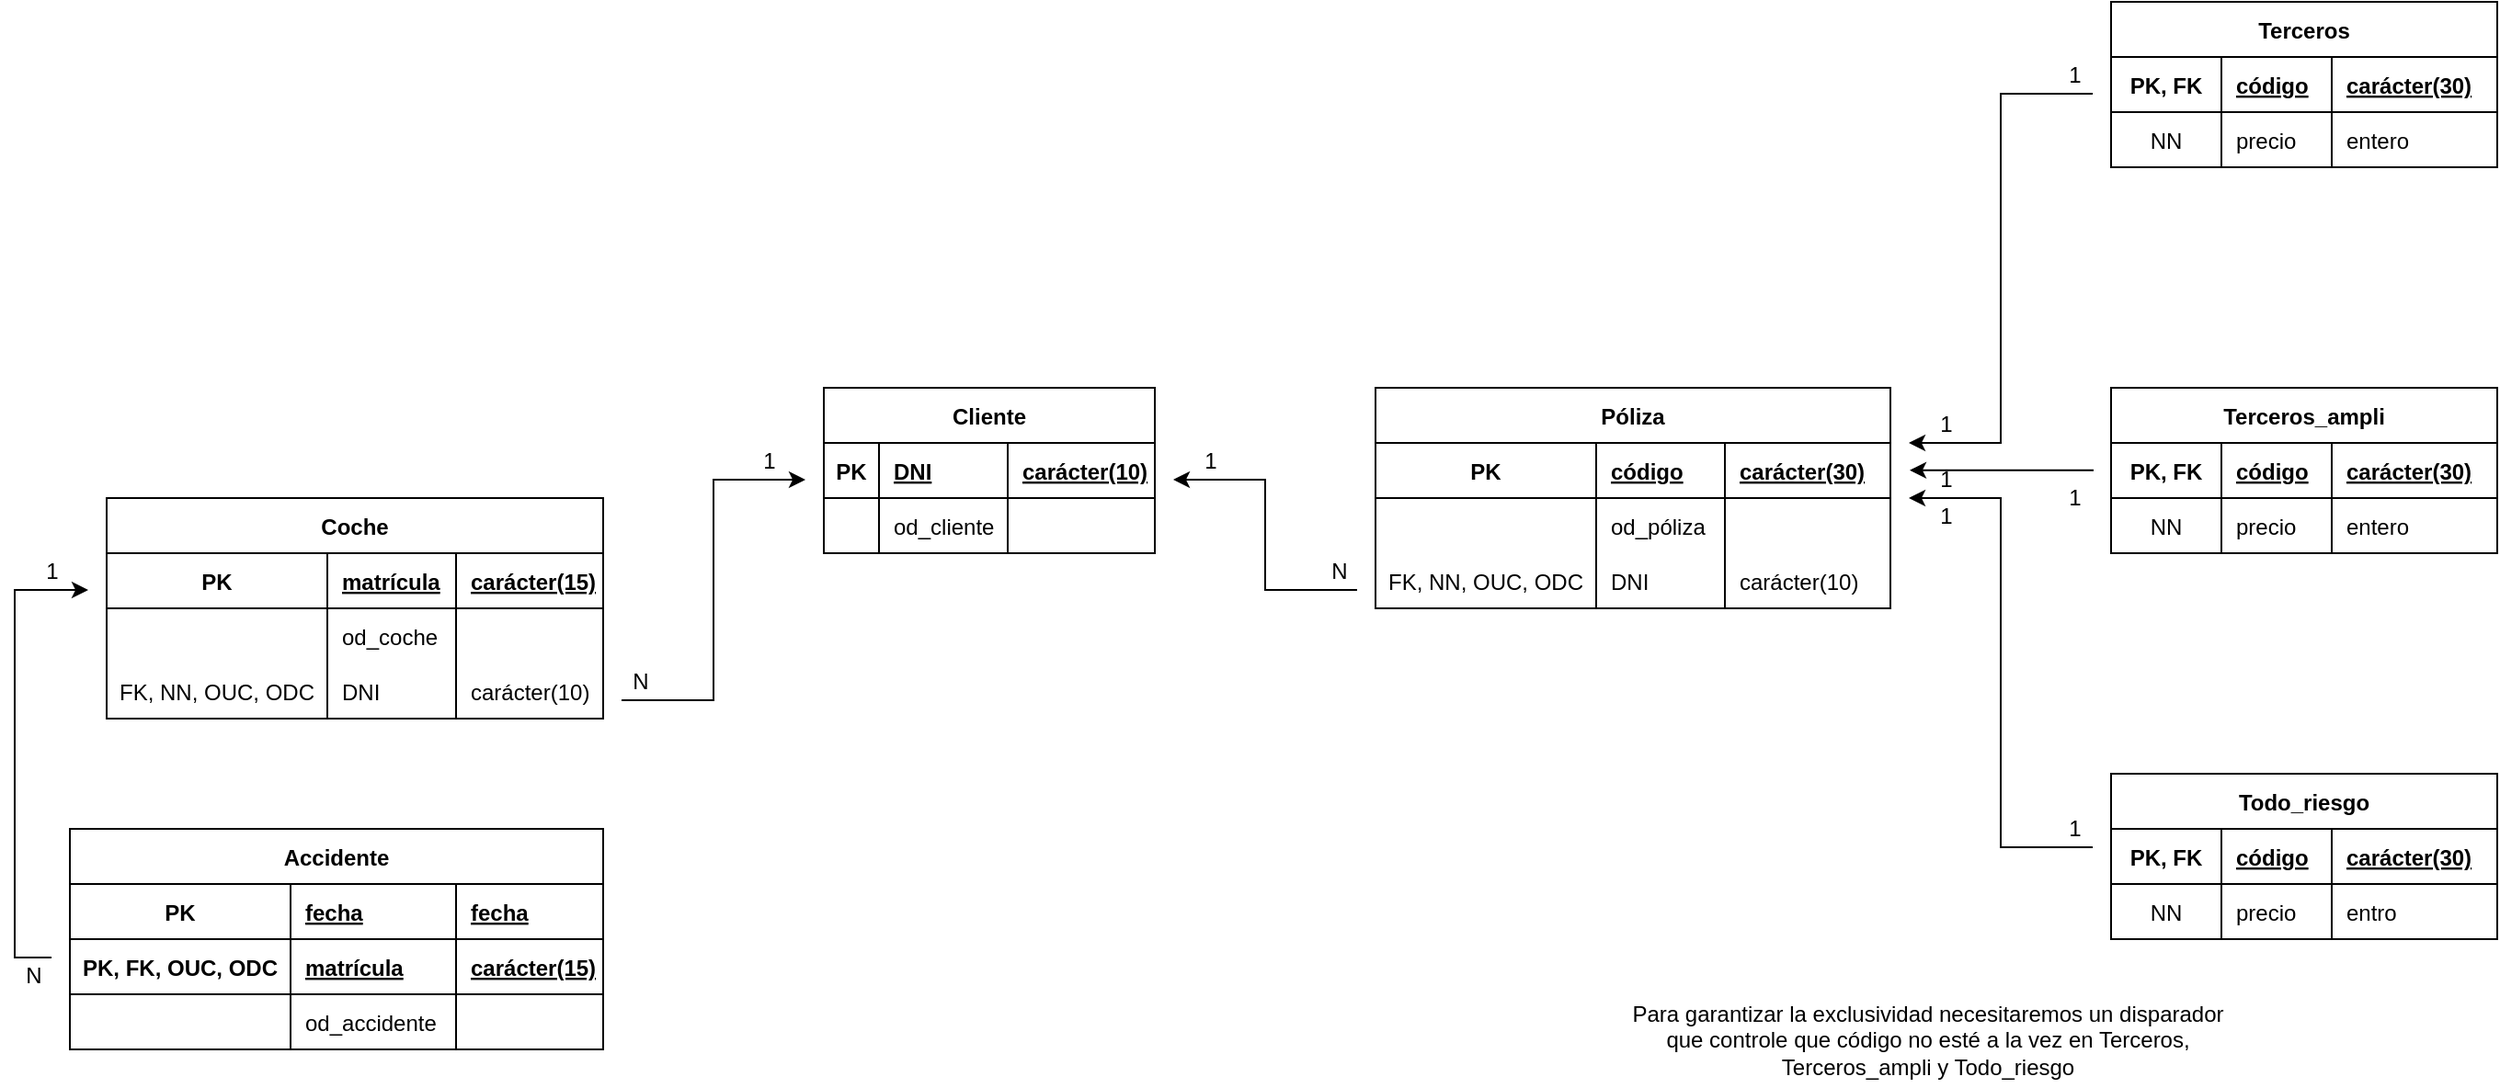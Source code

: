<mxfile version="15.6.8" type="google"><diagram id="1UytL_ut-UV7GzcaExGK" name="Page-1"><mxGraphModel dx="1137" dy="1872" grid="1" gridSize="10" guides="1" tooltips="1" connect="1" arrows="1" fold="1" page="1" pageScale="1" pageWidth="827" pageHeight="1169" math="0" shadow="0"><root><mxCell id="0"/><mxCell id="1" parent="0"/><mxCell id="tsmmuMYB4qkw872CoeWp-18" value="Accidente" style="shape=table;startSize=30;container=1;collapsible=1;childLayout=tableLayout;fixedRows=1;rowLines=0;fontStyle=1;align=center;resizeLast=1;" parent="1" vertex="1"><mxGeometry x="190" y="320" width="290" height="120" as="geometry"/></mxCell><mxCell id="tsmmuMYB4qkw872CoeWp-19" value="" style="shape=partialRectangle;collapsible=0;dropTarget=0;pointerEvents=0;fillColor=none;top=0;left=0;bottom=1;right=0;points=[[0,0.5],[1,0.5]];portConstraint=eastwest;" parent="tsmmuMYB4qkw872CoeWp-18" vertex="1"><mxGeometry y="30" width="290" height="30" as="geometry"/></mxCell><mxCell id="tsmmuMYB4qkw872CoeWp-20" value="PK" style="shape=partialRectangle;connectable=0;fillColor=none;top=0;left=0;bottom=0;right=0;fontStyle=1;overflow=hidden;" parent="tsmmuMYB4qkw872CoeWp-19" vertex="1"><mxGeometry width="120" height="30" as="geometry"><mxRectangle width="120" height="30" as="alternateBounds"/></mxGeometry></mxCell><mxCell id="tsmmuMYB4qkw872CoeWp-21" value="fecha" style="shape=partialRectangle;connectable=0;fillColor=none;top=0;left=0;bottom=0;right=0;align=left;spacingLeft=6;fontStyle=5;overflow=hidden;" parent="tsmmuMYB4qkw872CoeWp-19" vertex="1"><mxGeometry x="120" width="90" height="30" as="geometry"><mxRectangle width="90" height="30" as="alternateBounds"/></mxGeometry></mxCell><mxCell id="tsmmuMYB4qkw872CoeWp-31" value="fecha" style="shape=partialRectangle;connectable=0;fillColor=none;top=0;left=0;bottom=0;right=0;align=left;spacingLeft=6;fontStyle=5;overflow=hidden;" parent="tsmmuMYB4qkw872CoeWp-19" vertex="1"><mxGeometry x="210" width="80" height="30" as="geometry"><mxRectangle width="80" height="30" as="alternateBounds"/></mxGeometry></mxCell><mxCell id="tsmmuMYB4qkw872CoeWp-52" value="" style="shape=partialRectangle;collapsible=0;dropTarget=0;pointerEvents=0;fillColor=none;top=0;left=0;bottom=1;right=0;points=[[0,0.5],[1,0.5]];portConstraint=eastwest;" parent="tsmmuMYB4qkw872CoeWp-18" vertex="1"><mxGeometry y="60" width="290" height="30" as="geometry"/></mxCell><mxCell id="tsmmuMYB4qkw872CoeWp-53" value="PK, FK, OUC, ODC" style="shape=partialRectangle;connectable=0;fillColor=none;top=0;left=0;bottom=0;right=0;fontStyle=1;overflow=hidden;" parent="tsmmuMYB4qkw872CoeWp-52" vertex="1"><mxGeometry width="120" height="30" as="geometry"><mxRectangle width="120" height="30" as="alternateBounds"/></mxGeometry></mxCell><mxCell id="tsmmuMYB4qkw872CoeWp-54" value="matrícula" style="shape=partialRectangle;connectable=0;fillColor=none;top=0;left=0;bottom=0;right=0;align=left;spacingLeft=6;fontStyle=5;overflow=hidden;" parent="tsmmuMYB4qkw872CoeWp-52" vertex="1"><mxGeometry x="120" width="90" height="30" as="geometry"><mxRectangle width="90" height="30" as="alternateBounds"/></mxGeometry></mxCell><mxCell id="tsmmuMYB4qkw872CoeWp-55" value="carácter(15)" style="shape=partialRectangle;connectable=0;fillColor=none;top=0;left=0;bottom=0;right=0;align=left;spacingLeft=6;fontStyle=5;overflow=hidden;" parent="tsmmuMYB4qkw872CoeWp-52" vertex="1"><mxGeometry x="210" width="80" height="30" as="geometry"><mxRectangle width="80" height="30" as="alternateBounds"/></mxGeometry></mxCell><mxCell id="tsmmuMYB4qkw872CoeWp-22" value="" style="shape=partialRectangle;collapsible=0;dropTarget=0;pointerEvents=0;fillColor=none;top=0;left=0;bottom=0;right=0;points=[[0,0.5],[1,0.5]];portConstraint=eastwest;" parent="tsmmuMYB4qkw872CoeWp-18" vertex="1"><mxGeometry y="90" width="290" height="30" as="geometry"/></mxCell><mxCell id="tsmmuMYB4qkw872CoeWp-23" value="" style="shape=partialRectangle;connectable=0;fillColor=none;top=0;left=0;bottom=0;right=0;editable=1;overflow=hidden;" parent="tsmmuMYB4qkw872CoeWp-22" vertex="1"><mxGeometry width="120" height="30" as="geometry"><mxRectangle width="120" height="30" as="alternateBounds"/></mxGeometry></mxCell><mxCell id="tsmmuMYB4qkw872CoeWp-24" value="od_accidente" style="shape=partialRectangle;connectable=0;fillColor=none;top=0;left=0;bottom=0;right=0;align=left;spacingLeft=6;overflow=hidden;" parent="tsmmuMYB4qkw872CoeWp-22" vertex="1"><mxGeometry x="120" width="90" height="30" as="geometry"><mxRectangle width="90" height="30" as="alternateBounds"/></mxGeometry></mxCell><mxCell id="tsmmuMYB4qkw872CoeWp-32" style="shape=partialRectangle;connectable=0;fillColor=none;top=0;left=0;bottom=0;right=0;align=left;spacingLeft=6;overflow=hidden;" parent="tsmmuMYB4qkw872CoeWp-22" vertex="1"><mxGeometry x="210" width="80" height="30" as="geometry"><mxRectangle width="80" height="30" as="alternateBounds"/></mxGeometry></mxCell><mxCell id="tsmmuMYB4qkw872CoeWp-35" value="Coche" style="shape=table;startSize=30;container=1;collapsible=1;childLayout=tableLayout;fixedRows=1;rowLines=0;fontStyle=1;align=center;resizeLast=1;" parent="1" vertex="1"><mxGeometry x="210" y="140" width="270" height="120" as="geometry"/></mxCell><mxCell id="tsmmuMYB4qkw872CoeWp-36" value="" style="shape=partialRectangle;collapsible=0;dropTarget=0;pointerEvents=0;fillColor=none;top=0;left=0;bottom=1;right=0;points=[[0,0.5],[1,0.5]];portConstraint=eastwest;" parent="tsmmuMYB4qkw872CoeWp-35" vertex="1"><mxGeometry y="30" width="270" height="30" as="geometry"/></mxCell><mxCell id="tsmmuMYB4qkw872CoeWp-37" value="PK" style="shape=partialRectangle;connectable=0;fillColor=none;top=0;left=0;bottom=0;right=0;fontStyle=1;overflow=hidden;" parent="tsmmuMYB4qkw872CoeWp-36" vertex="1"><mxGeometry width="120" height="30" as="geometry"><mxRectangle width="120" height="30" as="alternateBounds"/></mxGeometry></mxCell><mxCell id="tsmmuMYB4qkw872CoeWp-38" value="matrícula" style="shape=partialRectangle;connectable=0;fillColor=none;top=0;left=0;bottom=0;right=0;align=left;spacingLeft=6;fontStyle=5;overflow=hidden;" parent="tsmmuMYB4qkw872CoeWp-36" vertex="1"><mxGeometry x="120" width="70" height="30" as="geometry"><mxRectangle width="70" height="30" as="alternateBounds"/></mxGeometry></mxCell><mxCell id="tsmmuMYB4qkw872CoeWp-39" value="carácter(15)" style="shape=partialRectangle;connectable=0;fillColor=none;top=0;left=0;bottom=0;right=0;align=left;spacingLeft=6;fontStyle=5;overflow=hidden;" parent="tsmmuMYB4qkw872CoeWp-36" vertex="1"><mxGeometry x="190" width="80" height="30" as="geometry"><mxRectangle width="80" height="30" as="alternateBounds"/></mxGeometry></mxCell><mxCell id="tsmmuMYB4qkw872CoeWp-40" value="" style="shape=partialRectangle;collapsible=0;dropTarget=0;pointerEvents=0;fillColor=none;top=0;left=0;bottom=0;right=0;points=[[0,0.5],[1,0.5]];portConstraint=eastwest;" parent="tsmmuMYB4qkw872CoeWp-35" vertex="1"><mxGeometry y="60" width="270" height="30" as="geometry"/></mxCell><mxCell id="tsmmuMYB4qkw872CoeWp-41" value="" style="shape=partialRectangle;connectable=0;fillColor=none;top=0;left=0;bottom=0;right=0;editable=1;overflow=hidden;" parent="tsmmuMYB4qkw872CoeWp-40" vertex="1"><mxGeometry width="120" height="30" as="geometry"><mxRectangle width="120" height="30" as="alternateBounds"/></mxGeometry></mxCell><mxCell id="tsmmuMYB4qkw872CoeWp-42" value="od_coche" style="shape=partialRectangle;connectable=0;fillColor=none;top=0;left=0;bottom=0;right=0;align=left;spacingLeft=6;overflow=hidden;" parent="tsmmuMYB4qkw872CoeWp-40" vertex="1"><mxGeometry x="120" width="70" height="30" as="geometry"><mxRectangle width="70" height="30" as="alternateBounds"/></mxGeometry></mxCell><mxCell id="tsmmuMYB4qkw872CoeWp-43" style="shape=partialRectangle;connectable=0;fillColor=none;top=0;left=0;bottom=0;right=0;align=left;spacingLeft=6;overflow=hidden;" parent="tsmmuMYB4qkw872CoeWp-40" vertex="1"><mxGeometry x="190" width="80" height="30" as="geometry"><mxRectangle width="80" height="30" as="alternateBounds"/></mxGeometry></mxCell><mxCell id="tsmmuMYB4qkw872CoeWp-106" value="" style="shape=partialRectangle;collapsible=0;dropTarget=0;pointerEvents=0;fillColor=none;top=0;left=0;bottom=0;right=0;points=[[0,0.5],[1,0.5]];portConstraint=eastwest;" parent="tsmmuMYB4qkw872CoeWp-35" vertex="1"><mxGeometry y="90" width="270" height="30" as="geometry"/></mxCell><mxCell id="tsmmuMYB4qkw872CoeWp-107" value="FK, NN, OUC, ODC" style="shape=partialRectangle;connectable=0;fillColor=none;top=0;left=0;bottom=0;right=0;fontStyle=0;overflow=hidden;" parent="tsmmuMYB4qkw872CoeWp-106" vertex="1"><mxGeometry width="120" height="30" as="geometry"><mxRectangle width="120" height="30" as="alternateBounds"/></mxGeometry></mxCell><mxCell id="tsmmuMYB4qkw872CoeWp-108" value="DNI" style="shape=partialRectangle;connectable=0;fillColor=none;top=0;left=0;bottom=0;right=0;align=left;spacingLeft=6;fontStyle=0;overflow=hidden;" parent="tsmmuMYB4qkw872CoeWp-106" vertex="1"><mxGeometry x="120" width="70" height="30" as="geometry"><mxRectangle width="70" height="30" as="alternateBounds"/></mxGeometry></mxCell><mxCell id="tsmmuMYB4qkw872CoeWp-109" value="carácter(10)" style="shape=partialRectangle;connectable=0;fillColor=none;top=0;left=0;bottom=0;right=0;align=left;spacingLeft=6;fontStyle=0;overflow=hidden;" parent="tsmmuMYB4qkw872CoeWp-106" vertex="1"><mxGeometry x="190" width="80" height="30" as="geometry"><mxRectangle width="80" height="30" as="alternateBounds"/></mxGeometry></mxCell><mxCell id="tsmmuMYB4qkw872CoeWp-58" value="Cliente" style="shape=table;startSize=30;container=1;collapsible=1;childLayout=tableLayout;fixedRows=1;rowLines=0;fontStyle=1;align=center;resizeLast=1;" parent="1" vertex="1"><mxGeometry x="600" y="80" width="180" height="90" as="geometry"/></mxCell><mxCell id="tsmmuMYB4qkw872CoeWp-59" value="" style="shape=partialRectangle;collapsible=0;dropTarget=0;pointerEvents=0;fillColor=none;top=0;left=0;bottom=1;right=0;points=[[0,0.5],[1,0.5]];portConstraint=eastwest;" parent="tsmmuMYB4qkw872CoeWp-58" vertex="1"><mxGeometry y="30" width="180" height="30" as="geometry"/></mxCell><mxCell id="tsmmuMYB4qkw872CoeWp-60" value="PK" style="shape=partialRectangle;connectable=0;fillColor=none;top=0;left=0;bottom=0;right=0;fontStyle=1;overflow=hidden;" parent="tsmmuMYB4qkw872CoeWp-59" vertex="1"><mxGeometry width="30" height="30" as="geometry"><mxRectangle width="30" height="30" as="alternateBounds"/></mxGeometry></mxCell><mxCell id="tsmmuMYB4qkw872CoeWp-61" value="DNI" style="shape=partialRectangle;connectable=0;fillColor=none;top=0;left=0;bottom=0;right=0;align=left;spacingLeft=6;fontStyle=5;overflow=hidden;" parent="tsmmuMYB4qkw872CoeWp-59" vertex="1"><mxGeometry x="30" width="70" height="30" as="geometry"><mxRectangle width="70" height="30" as="alternateBounds"/></mxGeometry></mxCell><mxCell id="tsmmuMYB4qkw872CoeWp-62" value="carácter(10)" style="shape=partialRectangle;connectable=0;fillColor=none;top=0;left=0;bottom=0;right=0;align=left;spacingLeft=6;fontStyle=5;overflow=hidden;" parent="tsmmuMYB4qkw872CoeWp-59" vertex="1"><mxGeometry x="100" width="80" height="30" as="geometry"><mxRectangle width="80" height="30" as="alternateBounds"/></mxGeometry></mxCell><mxCell id="tsmmuMYB4qkw872CoeWp-63" value="" style="shape=partialRectangle;collapsible=0;dropTarget=0;pointerEvents=0;fillColor=none;top=0;left=0;bottom=0;right=0;points=[[0,0.5],[1,0.5]];portConstraint=eastwest;" parent="tsmmuMYB4qkw872CoeWp-58" vertex="1"><mxGeometry y="60" width="180" height="30" as="geometry"/></mxCell><mxCell id="tsmmuMYB4qkw872CoeWp-64" value="" style="shape=partialRectangle;connectable=0;fillColor=none;top=0;left=0;bottom=0;right=0;editable=1;overflow=hidden;" parent="tsmmuMYB4qkw872CoeWp-63" vertex="1"><mxGeometry width="30" height="30" as="geometry"><mxRectangle width="30" height="30" as="alternateBounds"/></mxGeometry></mxCell><mxCell id="tsmmuMYB4qkw872CoeWp-65" value="od_cliente" style="shape=partialRectangle;connectable=0;fillColor=none;top=0;left=0;bottom=0;right=0;align=left;spacingLeft=6;overflow=hidden;" parent="tsmmuMYB4qkw872CoeWp-63" vertex="1"><mxGeometry x="30" width="70" height="30" as="geometry"><mxRectangle width="70" height="30" as="alternateBounds"/></mxGeometry></mxCell><mxCell id="tsmmuMYB4qkw872CoeWp-66" style="shape=partialRectangle;connectable=0;fillColor=none;top=0;left=0;bottom=0;right=0;align=left;spacingLeft=6;overflow=hidden;" parent="tsmmuMYB4qkw872CoeWp-63" vertex="1"><mxGeometry x="100" width="80" height="30" as="geometry"><mxRectangle width="80" height="30" as="alternateBounds"/></mxGeometry></mxCell><mxCell id="tsmmuMYB4qkw872CoeWp-79" value="Póliza" style="shape=table;startSize=30;container=1;collapsible=1;childLayout=tableLayout;fixedRows=1;rowLines=0;fontStyle=1;align=center;resizeLast=1;" parent="1" vertex="1"><mxGeometry x="900" y="80" width="280" height="120" as="geometry"/></mxCell><mxCell id="tsmmuMYB4qkw872CoeWp-80" value="" style="shape=partialRectangle;collapsible=0;dropTarget=0;pointerEvents=0;fillColor=none;top=0;left=0;bottom=1;right=0;points=[[0,0.5],[1,0.5]];portConstraint=eastwest;" parent="tsmmuMYB4qkw872CoeWp-79" vertex="1"><mxGeometry y="30" width="280" height="30" as="geometry"/></mxCell><mxCell id="tsmmuMYB4qkw872CoeWp-81" value="PK" style="shape=partialRectangle;connectable=0;fillColor=none;top=0;left=0;bottom=0;right=0;fontStyle=1;overflow=hidden;" parent="tsmmuMYB4qkw872CoeWp-80" vertex="1"><mxGeometry width="120" height="30" as="geometry"><mxRectangle width="120" height="30" as="alternateBounds"/></mxGeometry></mxCell><mxCell id="tsmmuMYB4qkw872CoeWp-82" value="código" style="shape=partialRectangle;connectable=0;fillColor=none;top=0;left=0;bottom=0;right=0;align=left;spacingLeft=6;fontStyle=5;overflow=hidden;" parent="tsmmuMYB4qkw872CoeWp-80" vertex="1"><mxGeometry x="120" width="70" height="30" as="geometry"><mxRectangle width="70" height="30" as="alternateBounds"/></mxGeometry></mxCell><mxCell id="tsmmuMYB4qkw872CoeWp-83" value="carácter(30)" style="shape=partialRectangle;connectable=0;fillColor=none;top=0;left=0;bottom=0;right=0;align=left;spacingLeft=6;fontStyle=5;overflow=hidden;" parent="tsmmuMYB4qkw872CoeWp-80" vertex="1"><mxGeometry x="190" width="90" height="30" as="geometry"><mxRectangle width="90" height="30" as="alternateBounds"/></mxGeometry></mxCell><mxCell id="tsmmuMYB4qkw872CoeWp-84" value="" style="shape=partialRectangle;collapsible=0;dropTarget=0;pointerEvents=0;fillColor=none;top=0;left=0;bottom=0;right=0;points=[[0,0.5],[1,0.5]];portConstraint=eastwest;" parent="tsmmuMYB4qkw872CoeWp-79" vertex="1"><mxGeometry y="60" width="280" height="30" as="geometry"/></mxCell><mxCell id="tsmmuMYB4qkw872CoeWp-85" value="" style="shape=partialRectangle;connectable=0;fillColor=none;top=0;left=0;bottom=0;right=0;editable=1;overflow=hidden;" parent="tsmmuMYB4qkw872CoeWp-84" vertex="1"><mxGeometry width="120" height="30" as="geometry"><mxRectangle width="120" height="30" as="alternateBounds"/></mxGeometry></mxCell><mxCell id="tsmmuMYB4qkw872CoeWp-86" value="od_póliza" style="shape=partialRectangle;connectable=0;fillColor=none;top=0;left=0;bottom=0;right=0;align=left;spacingLeft=6;overflow=hidden;" parent="tsmmuMYB4qkw872CoeWp-84" vertex="1"><mxGeometry x="120" width="70" height="30" as="geometry"><mxRectangle width="70" height="30" as="alternateBounds"/></mxGeometry></mxCell><mxCell id="tsmmuMYB4qkw872CoeWp-87" style="shape=partialRectangle;connectable=0;fillColor=none;top=0;left=0;bottom=0;right=0;align=left;spacingLeft=6;overflow=hidden;" parent="tsmmuMYB4qkw872CoeWp-84" vertex="1"><mxGeometry x="190" width="90" height="30" as="geometry"><mxRectangle width="90" height="30" as="alternateBounds"/></mxGeometry></mxCell><mxCell id="tsmmuMYB4qkw872CoeWp-88" value="" style="shape=partialRectangle;collapsible=0;dropTarget=0;pointerEvents=0;fillColor=none;top=0;left=0;bottom=0;right=0;points=[[0,0.5],[1,0.5]];portConstraint=eastwest;" parent="tsmmuMYB4qkw872CoeWp-79" vertex="1"><mxGeometry y="90" width="280" height="30" as="geometry"/></mxCell><mxCell id="tsmmuMYB4qkw872CoeWp-89" value="FK, NN, OUC, ODC" style="shape=partialRectangle;connectable=0;fillColor=none;top=0;left=0;bottom=0;right=0;editable=1;overflow=hidden;" parent="tsmmuMYB4qkw872CoeWp-88" vertex="1"><mxGeometry width="120" height="30" as="geometry"><mxRectangle width="120" height="30" as="alternateBounds"/></mxGeometry></mxCell><mxCell id="tsmmuMYB4qkw872CoeWp-90" value="DNI" style="shape=partialRectangle;connectable=0;fillColor=none;top=0;left=0;bottom=0;right=0;align=left;spacingLeft=6;overflow=hidden;" parent="tsmmuMYB4qkw872CoeWp-88" vertex="1"><mxGeometry x="120" width="70" height="30" as="geometry"><mxRectangle width="70" height="30" as="alternateBounds"/></mxGeometry></mxCell><mxCell id="tsmmuMYB4qkw872CoeWp-91" value="carácter(10)" style="shape=partialRectangle;connectable=0;fillColor=none;top=0;left=0;bottom=0;right=0;align=left;spacingLeft=6;overflow=hidden;" parent="tsmmuMYB4qkw872CoeWp-88" vertex="1"><mxGeometry x="190" width="90" height="30" as="geometry"><mxRectangle width="90" height="30" as="alternateBounds"/></mxGeometry></mxCell><mxCell id="tsmmuMYB4qkw872CoeWp-96" value="" style="endArrow=classic;html=1;rounded=0;" parent="1" edge="1"><mxGeometry width="50" height="50" relative="1" as="geometry"><mxPoint x="180" y="390" as="sourcePoint"/><mxPoint x="200" y="190" as="targetPoint"/><Array as="points"><mxPoint x="160" y="390"/><mxPoint x="160" y="190"/></Array></mxGeometry></mxCell><mxCell id="tsmmuMYB4qkw872CoeWp-97" value="N" style="text;html=1;align=center;verticalAlign=middle;resizable=0;points=[];autosize=1;strokeColor=none;fillColor=none;" parent="1" vertex="1"><mxGeometry x="160" y="390" width="20" height="20" as="geometry"/></mxCell><mxCell id="tsmmuMYB4qkw872CoeWp-98" value="1" style="text;html=1;align=center;verticalAlign=middle;resizable=0;points=[];autosize=1;strokeColor=none;fillColor=none;" parent="1" vertex="1"><mxGeometry x="170" y="170" width="20" height="20" as="geometry"/></mxCell><mxCell id="tsmmuMYB4qkw872CoeWp-99" value="" style="endArrow=classic;html=1;rounded=0;" parent="1" edge="1"><mxGeometry width="50" height="50" relative="1" as="geometry"><mxPoint x="490" y="250" as="sourcePoint"/><mxPoint x="590" y="130" as="targetPoint"/><Array as="points"><mxPoint x="540" y="250"/><mxPoint x="540" y="130"/></Array></mxGeometry></mxCell><mxCell id="tsmmuMYB4qkw872CoeWp-100" value="N" style="text;html=1;align=center;verticalAlign=middle;resizable=0;points=[];autosize=1;strokeColor=none;fillColor=none;" parent="1" vertex="1"><mxGeometry x="490" y="230" width="20" height="20" as="geometry"/></mxCell><mxCell id="tsmmuMYB4qkw872CoeWp-101" value="1" style="text;html=1;align=center;verticalAlign=middle;resizable=0;points=[];autosize=1;strokeColor=none;fillColor=none;" parent="1" vertex="1"><mxGeometry x="560" y="110" width="20" height="20" as="geometry"/></mxCell><mxCell id="tsmmuMYB4qkw872CoeWp-110" value="" style="endArrow=classic;html=1;rounded=0;" parent="1" edge="1"><mxGeometry width="50" height="50" relative="1" as="geometry"><mxPoint x="890" y="190" as="sourcePoint"/><mxPoint x="790" y="130" as="targetPoint"/><Array as="points"><mxPoint x="840" y="190"/><mxPoint x="840" y="130"/></Array></mxGeometry></mxCell><mxCell id="tsmmuMYB4qkw872CoeWp-111" value="N" style="text;html=1;align=center;verticalAlign=middle;resizable=0;points=[];autosize=1;strokeColor=none;fillColor=none;" parent="1" vertex="1"><mxGeometry x="870" y="170" width="20" height="20" as="geometry"/></mxCell><mxCell id="tsmmuMYB4qkw872CoeWp-112" value="1" style="text;html=1;align=center;verticalAlign=middle;resizable=0;points=[];autosize=1;strokeColor=none;fillColor=none;" parent="1" vertex="1"><mxGeometry x="800" y="110" width="20" height="20" as="geometry"/></mxCell><mxCell id="tsmmuMYB4qkw872CoeWp-113" value="Terceros" style="shape=table;startSize=30;container=1;collapsible=1;childLayout=tableLayout;fixedRows=1;rowLines=0;fontStyle=1;align=center;resizeLast=1;" parent="1" vertex="1"><mxGeometry x="1300" y="-130" width="210" height="90" as="geometry"/></mxCell><mxCell id="tsmmuMYB4qkw872CoeWp-114" value="" style="shape=partialRectangle;collapsible=0;dropTarget=0;pointerEvents=0;fillColor=none;top=0;left=0;bottom=1;right=0;points=[[0,0.5],[1,0.5]];portConstraint=eastwest;" parent="tsmmuMYB4qkw872CoeWp-113" vertex="1"><mxGeometry y="30" width="210" height="30" as="geometry"/></mxCell><mxCell id="tsmmuMYB4qkw872CoeWp-115" value="PK, FK" style="shape=partialRectangle;connectable=0;fillColor=none;top=0;left=0;bottom=0;right=0;fontStyle=1;overflow=hidden;" parent="tsmmuMYB4qkw872CoeWp-114" vertex="1"><mxGeometry width="60" height="30" as="geometry"><mxRectangle width="60" height="30" as="alternateBounds"/></mxGeometry></mxCell><mxCell id="tsmmuMYB4qkw872CoeWp-116" value="código" style="shape=partialRectangle;connectable=0;fillColor=none;top=0;left=0;bottom=0;right=0;align=left;spacingLeft=6;fontStyle=5;overflow=hidden;" parent="tsmmuMYB4qkw872CoeWp-114" vertex="1"><mxGeometry x="60" width="60" height="30" as="geometry"><mxRectangle width="60" height="30" as="alternateBounds"/></mxGeometry></mxCell><mxCell id="tsmmuMYB4qkw872CoeWp-126" value="carácter(30)" style="shape=partialRectangle;connectable=0;fillColor=none;top=0;left=0;bottom=0;right=0;align=left;spacingLeft=6;fontStyle=5;overflow=hidden;" parent="tsmmuMYB4qkw872CoeWp-114" vertex="1"><mxGeometry x="120" width="90" height="30" as="geometry"><mxRectangle width="90" height="30" as="alternateBounds"/></mxGeometry></mxCell><mxCell id="tsmmuMYB4qkw872CoeWp-117" value="" style="shape=partialRectangle;collapsible=0;dropTarget=0;pointerEvents=0;fillColor=none;top=0;left=0;bottom=0;right=0;points=[[0,0.5],[1,0.5]];portConstraint=eastwest;" parent="tsmmuMYB4qkw872CoeWp-113" vertex="1"><mxGeometry y="60" width="210" height="30" as="geometry"/></mxCell><mxCell id="tsmmuMYB4qkw872CoeWp-118" value="NN" style="shape=partialRectangle;connectable=0;fillColor=none;top=0;left=0;bottom=0;right=0;editable=1;overflow=hidden;" parent="tsmmuMYB4qkw872CoeWp-117" vertex="1"><mxGeometry width="60" height="30" as="geometry"><mxRectangle width="60" height="30" as="alternateBounds"/></mxGeometry></mxCell><mxCell id="tsmmuMYB4qkw872CoeWp-119" value="precio" style="shape=partialRectangle;connectable=0;fillColor=none;top=0;left=0;bottom=0;right=0;align=left;spacingLeft=6;overflow=hidden;" parent="tsmmuMYB4qkw872CoeWp-117" vertex="1"><mxGeometry x="60" width="60" height="30" as="geometry"><mxRectangle width="60" height="30" as="alternateBounds"/></mxGeometry></mxCell><mxCell id="tsmmuMYB4qkw872CoeWp-127" value="entero" style="shape=partialRectangle;connectable=0;fillColor=none;top=0;left=0;bottom=0;right=0;align=left;spacingLeft=6;overflow=hidden;" parent="tsmmuMYB4qkw872CoeWp-117" vertex="1"><mxGeometry x="120" width="90" height="30" as="geometry"><mxRectangle width="90" height="30" as="alternateBounds"/></mxGeometry></mxCell><mxCell id="tsmmuMYB4qkw872CoeWp-130" value="Terceros_ampli" style="shape=table;startSize=30;container=1;collapsible=1;childLayout=tableLayout;fixedRows=1;rowLines=0;fontStyle=1;align=center;resizeLast=1;" parent="1" vertex="1"><mxGeometry x="1300" y="80" width="210" height="90" as="geometry"/></mxCell><mxCell id="tsmmuMYB4qkw872CoeWp-131" value="" style="shape=partialRectangle;collapsible=0;dropTarget=0;pointerEvents=0;fillColor=none;top=0;left=0;bottom=1;right=0;points=[[0,0.5],[1,0.5]];portConstraint=eastwest;" parent="tsmmuMYB4qkw872CoeWp-130" vertex="1"><mxGeometry y="30" width="210" height="30" as="geometry"/></mxCell><mxCell id="tsmmuMYB4qkw872CoeWp-132" value="PK, FK" style="shape=partialRectangle;connectable=0;fillColor=none;top=0;left=0;bottom=0;right=0;fontStyle=1;overflow=hidden;" parent="tsmmuMYB4qkw872CoeWp-131" vertex="1"><mxGeometry width="60" height="30" as="geometry"><mxRectangle width="60" height="30" as="alternateBounds"/></mxGeometry></mxCell><mxCell id="tsmmuMYB4qkw872CoeWp-133" value="código" style="shape=partialRectangle;connectable=0;fillColor=none;top=0;left=0;bottom=0;right=0;align=left;spacingLeft=6;fontStyle=5;overflow=hidden;" parent="tsmmuMYB4qkw872CoeWp-131" vertex="1"><mxGeometry x="60" width="60" height="30" as="geometry"><mxRectangle width="60" height="30" as="alternateBounds"/></mxGeometry></mxCell><mxCell id="tsmmuMYB4qkw872CoeWp-134" value="carácter(30)" style="shape=partialRectangle;connectable=0;fillColor=none;top=0;left=0;bottom=0;right=0;align=left;spacingLeft=6;fontStyle=5;overflow=hidden;" parent="tsmmuMYB4qkw872CoeWp-131" vertex="1"><mxGeometry x="120" width="90" height="30" as="geometry"><mxRectangle width="90" height="30" as="alternateBounds"/></mxGeometry></mxCell><mxCell id="tsmmuMYB4qkw872CoeWp-135" value="" style="shape=partialRectangle;collapsible=0;dropTarget=0;pointerEvents=0;fillColor=none;top=0;left=0;bottom=0;right=0;points=[[0,0.5],[1,0.5]];portConstraint=eastwest;" parent="tsmmuMYB4qkw872CoeWp-130" vertex="1"><mxGeometry y="60" width="210" height="30" as="geometry"/></mxCell><mxCell id="tsmmuMYB4qkw872CoeWp-136" value="NN" style="shape=partialRectangle;connectable=0;fillColor=none;top=0;left=0;bottom=0;right=0;editable=1;overflow=hidden;" parent="tsmmuMYB4qkw872CoeWp-135" vertex="1"><mxGeometry width="60" height="30" as="geometry"><mxRectangle width="60" height="30" as="alternateBounds"/></mxGeometry></mxCell><mxCell id="tsmmuMYB4qkw872CoeWp-137" value="precio" style="shape=partialRectangle;connectable=0;fillColor=none;top=0;left=0;bottom=0;right=0;align=left;spacingLeft=6;overflow=hidden;" parent="tsmmuMYB4qkw872CoeWp-135" vertex="1"><mxGeometry x="60" width="60" height="30" as="geometry"><mxRectangle width="60" height="30" as="alternateBounds"/></mxGeometry></mxCell><mxCell id="tsmmuMYB4qkw872CoeWp-138" value="entero" style="shape=partialRectangle;connectable=0;fillColor=none;top=0;left=0;bottom=0;right=0;align=left;spacingLeft=6;overflow=hidden;" parent="tsmmuMYB4qkw872CoeWp-135" vertex="1"><mxGeometry x="120" width="90" height="30" as="geometry"><mxRectangle width="90" height="30" as="alternateBounds"/></mxGeometry></mxCell><mxCell id="tsmmuMYB4qkw872CoeWp-147" value="Todo_riesgo" style="shape=table;startSize=30;container=1;collapsible=1;childLayout=tableLayout;fixedRows=1;rowLines=0;fontStyle=1;align=center;resizeLast=1;" parent="1" vertex="1"><mxGeometry x="1300" y="290" width="210" height="90" as="geometry"/></mxCell><mxCell id="tsmmuMYB4qkw872CoeWp-148" value="" style="shape=partialRectangle;collapsible=0;dropTarget=0;pointerEvents=0;fillColor=none;top=0;left=0;bottom=1;right=0;points=[[0,0.5],[1,0.5]];portConstraint=eastwest;" parent="tsmmuMYB4qkw872CoeWp-147" vertex="1"><mxGeometry y="30" width="210" height="30" as="geometry"/></mxCell><mxCell id="tsmmuMYB4qkw872CoeWp-149" value="PK, FK" style="shape=partialRectangle;connectable=0;fillColor=none;top=0;left=0;bottom=0;right=0;fontStyle=1;overflow=hidden;" parent="tsmmuMYB4qkw872CoeWp-148" vertex="1"><mxGeometry width="60" height="30" as="geometry"><mxRectangle width="60" height="30" as="alternateBounds"/></mxGeometry></mxCell><mxCell id="tsmmuMYB4qkw872CoeWp-150" value="código" style="shape=partialRectangle;connectable=0;fillColor=none;top=0;left=0;bottom=0;right=0;align=left;spacingLeft=6;fontStyle=5;overflow=hidden;" parent="tsmmuMYB4qkw872CoeWp-148" vertex="1"><mxGeometry x="60" width="60" height="30" as="geometry"><mxRectangle width="60" height="30" as="alternateBounds"/></mxGeometry></mxCell><mxCell id="tsmmuMYB4qkw872CoeWp-151" value="carácter(30)" style="shape=partialRectangle;connectable=0;fillColor=none;top=0;left=0;bottom=0;right=0;align=left;spacingLeft=6;fontStyle=5;overflow=hidden;" parent="tsmmuMYB4qkw872CoeWp-148" vertex="1"><mxGeometry x="120" width="90" height="30" as="geometry"><mxRectangle width="90" height="30" as="alternateBounds"/></mxGeometry></mxCell><mxCell id="tsmmuMYB4qkw872CoeWp-152" value="" style="shape=partialRectangle;collapsible=0;dropTarget=0;pointerEvents=0;fillColor=none;top=0;left=0;bottom=0;right=0;points=[[0,0.5],[1,0.5]];portConstraint=eastwest;" parent="tsmmuMYB4qkw872CoeWp-147" vertex="1"><mxGeometry y="60" width="210" height="30" as="geometry"/></mxCell><mxCell id="tsmmuMYB4qkw872CoeWp-153" value="NN" style="shape=partialRectangle;connectable=0;fillColor=none;top=0;left=0;bottom=0;right=0;editable=1;overflow=hidden;" parent="tsmmuMYB4qkw872CoeWp-152" vertex="1"><mxGeometry width="60" height="30" as="geometry"><mxRectangle width="60" height="30" as="alternateBounds"/></mxGeometry></mxCell><mxCell id="tsmmuMYB4qkw872CoeWp-154" value="precio" style="shape=partialRectangle;connectable=0;fillColor=none;top=0;left=0;bottom=0;right=0;align=left;spacingLeft=6;overflow=hidden;" parent="tsmmuMYB4qkw872CoeWp-152" vertex="1"><mxGeometry x="60" width="60" height="30" as="geometry"><mxRectangle width="60" height="30" as="alternateBounds"/></mxGeometry></mxCell><mxCell id="tsmmuMYB4qkw872CoeWp-155" value="entro" style="shape=partialRectangle;connectable=0;fillColor=none;top=0;left=0;bottom=0;right=0;align=left;spacingLeft=6;overflow=hidden;" parent="tsmmuMYB4qkw872CoeWp-152" vertex="1"><mxGeometry x="120" width="90" height="30" as="geometry"><mxRectangle width="90" height="30" as="alternateBounds"/></mxGeometry></mxCell><mxCell id="tsmmuMYB4qkw872CoeWp-164" value="" style="endArrow=classic;html=1;rounded=0;" parent="1" edge="1"><mxGeometry width="50" height="50" relative="1" as="geometry"><mxPoint x="1290" y="-80" as="sourcePoint"/><mxPoint x="1190" y="110" as="targetPoint"/><Array as="points"><mxPoint x="1240" y="-80"/><mxPoint x="1240" y="110"/></Array></mxGeometry></mxCell><mxCell id="tsmmuMYB4qkw872CoeWp-165" value="" style="endArrow=classic;html=1;rounded=0;" parent="1" edge="1"><mxGeometry width="50" height="50" relative="1" as="geometry"><mxPoint x="1290.5" y="124.86" as="sourcePoint"/><mxPoint x="1190.5" y="124.86" as="targetPoint"/></mxGeometry></mxCell><mxCell id="tsmmuMYB4qkw872CoeWp-166" value="" style="endArrow=classic;html=1;rounded=0;" parent="1" edge="1"><mxGeometry width="50" height="50" relative="1" as="geometry"><mxPoint x="1290" y="330" as="sourcePoint"/><mxPoint x="1190" y="140" as="targetPoint"/><Array as="points"><mxPoint x="1240" y="330"/><mxPoint x="1240" y="140"/></Array></mxGeometry></mxCell><mxCell id="tsmmuMYB4qkw872CoeWp-167" value="1" style="text;html=1;align=center;verticalAlign=middle;resizable=0;points=[];autosize=1;strokeColor=none;fillColor=none;" parent="1" vertex="1"><mxGeometry x="1270" y="310" width="20" height="20" as="geometry"/></mxCell><mxCell id="tsmmuMYB4qkw872CoeWp-168" value="1" style="text;html=1;align=center;verticalAlign=middle;resizable=0;points=[];autosize=1;strokeColor=none;fillColor=none;" parent="1" vertex="1"><mxGeometry x="1270" y="130" width="20" height="20" as="geometry"/></mxCell><mxCell id="tsmmuMYB4qkw872CoeWp-169" value="1" style="text;html=1;align=center;verticalAlign=middle;resizable=0;points=[];autosize=1;strokeColor=none;fillColor=none;" parent="1" vertex="1"><mxGeometry x="1270" y="-100" width="20" height="20" as="geometry"/></mxCell><mxCell id="tsmmuMYB4qkw872CoeWp-170" value="1" style="text;html=1;align=center;verticalAlign=middle;resizable=0;points=[];autosize=1;strokeColor=none;fillColor=none;" parent="1" vertex="1"><mxGeometry x="1200" y="90" width="20" height="20" as="geometry"/></mxCell><mxCell id="tsmmuMYB4qkw872CoeWp-171" value="1" style="text;html=1;align=center;verticalAlign=middle;resizable=0;points=[];autosize=1;strokeColor=none;fillColor=none;" parent="1" vertex="1"><mxGeometry x="1200" y="120" width="20" height="20" as="geometry"/></mxCell><mxCell id="tsmmuMYB4qkw872CoeWp-172" value="1" style="text;html=1;align=center;verticalAlign=middle;resizable=0;points=[];autosize=1;strokeColor=none;fillColor=none;" parent="1" vertex="1"><mxGeometry x="1200" y="140" width="20" height="20" as="geometry"/></mxCell><mxCell id="tsmmuMYB4qkw872CoeWp-173" value="Para garantizar la exclusividad necesitaremos un disparador &lt;br&gt;que controle que código no esté a la vez en Terceros,&lt;br&gt;Terceros_ampli y Todo_riesgo" style="text;html=1;align=center;verticalAlign=middle;resizable=0;points=[];autosize=1;strokeColor=none;fillColor=none;" parent="1" vertex="1"><mxGeometry x="1030" y="410" width="340" height="50" as="geometry"/></mxCell></root></mxGraphModel></diagram></mxfile>